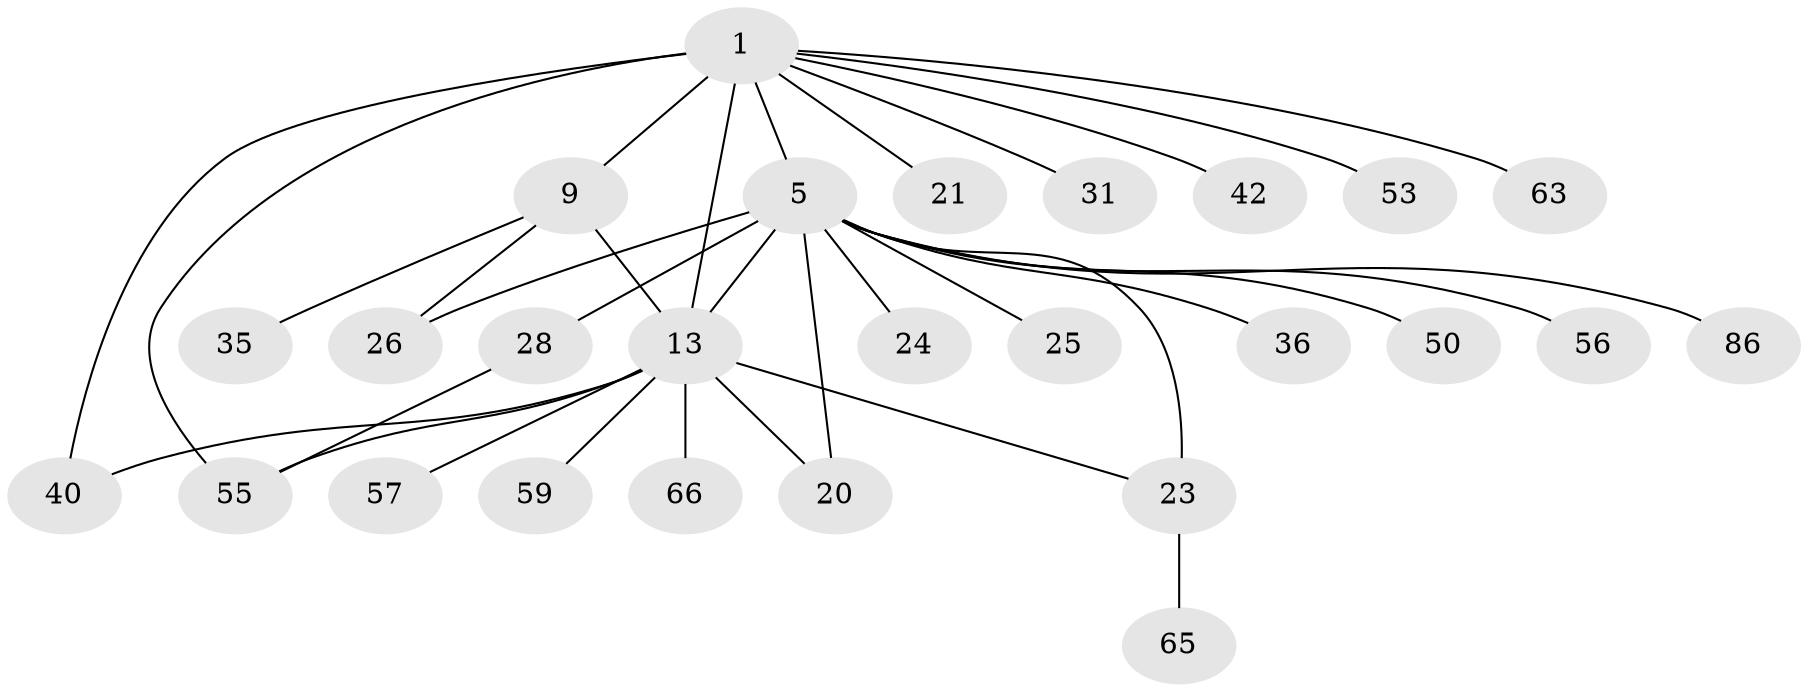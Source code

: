 // original degree distribution, {8: 0.02247191011235955, 11: 0.011235955056179775, 6: 0.033707865168539325, 5: 0.07865168539325842, 9: 0.02247191011235955, 4: 0.056179775280898875, 7: 0.02247191011235955, 10: 0.011235955056179775, 3: 0.0898876404494382, 2: 0.1797752808988764, 1: 0.47191011235955055}
// Generated by graph-tools (version 1.1) at 2025/19/03/04/25 18:19:47]
// undirected, 26 vertices, 33 edges
graph export_dot {
graph [start="1"]
  node [color=gray90,style=filled];
  1 [super="+4+11+3+84+45+30+2"];
  5 [super="+51+6"];
  9 [super="+10+37+12"];
  13 [super="+15+49+77+14"];
  20 [super="+82"];
  21 [super="+69+52"];
  23 [super="+34"];
  24;
  25 [super="+71"];
  26;
  28 [super="+75+61"];
  31;
  35;
  36;
  40;
  42 [super="+43"];
  50;
  53;
  55 [super="+79"];
  56;
  57;
  59;
  63;
  65;
  66;
  86;
  1 -- 55;
  1 -- 13 [weight=4];
  1 -- 21;
  1 -- 9 [weight=3];
  1 -- 5 [weight=4];
  1 -- 53;
  1 -- 42;
  1 -- 63;
  1 -- 40;
  1 -- 31;
  5 -- 13 [weight=4];
  5 -- 20 [weight=2];
  5 -- 86;
  5 -- 23 [weight=2];
  5 -- 24;
  5 -- 25;
  5 -- 26;
  5 -- 28;
  5 -- 36;
  5 -- 50;
  5 -- 56;
  9 -- 13;
  9 -- 35;
  9 -- 26;
  13 -- 66;
  13 -- 20;
  13 -- 23;
  13 -- 55;
  13 -- 59;
  13 -- 40;
  13 -- 57;
  23 -- 65;
  28 -- 55;
}
